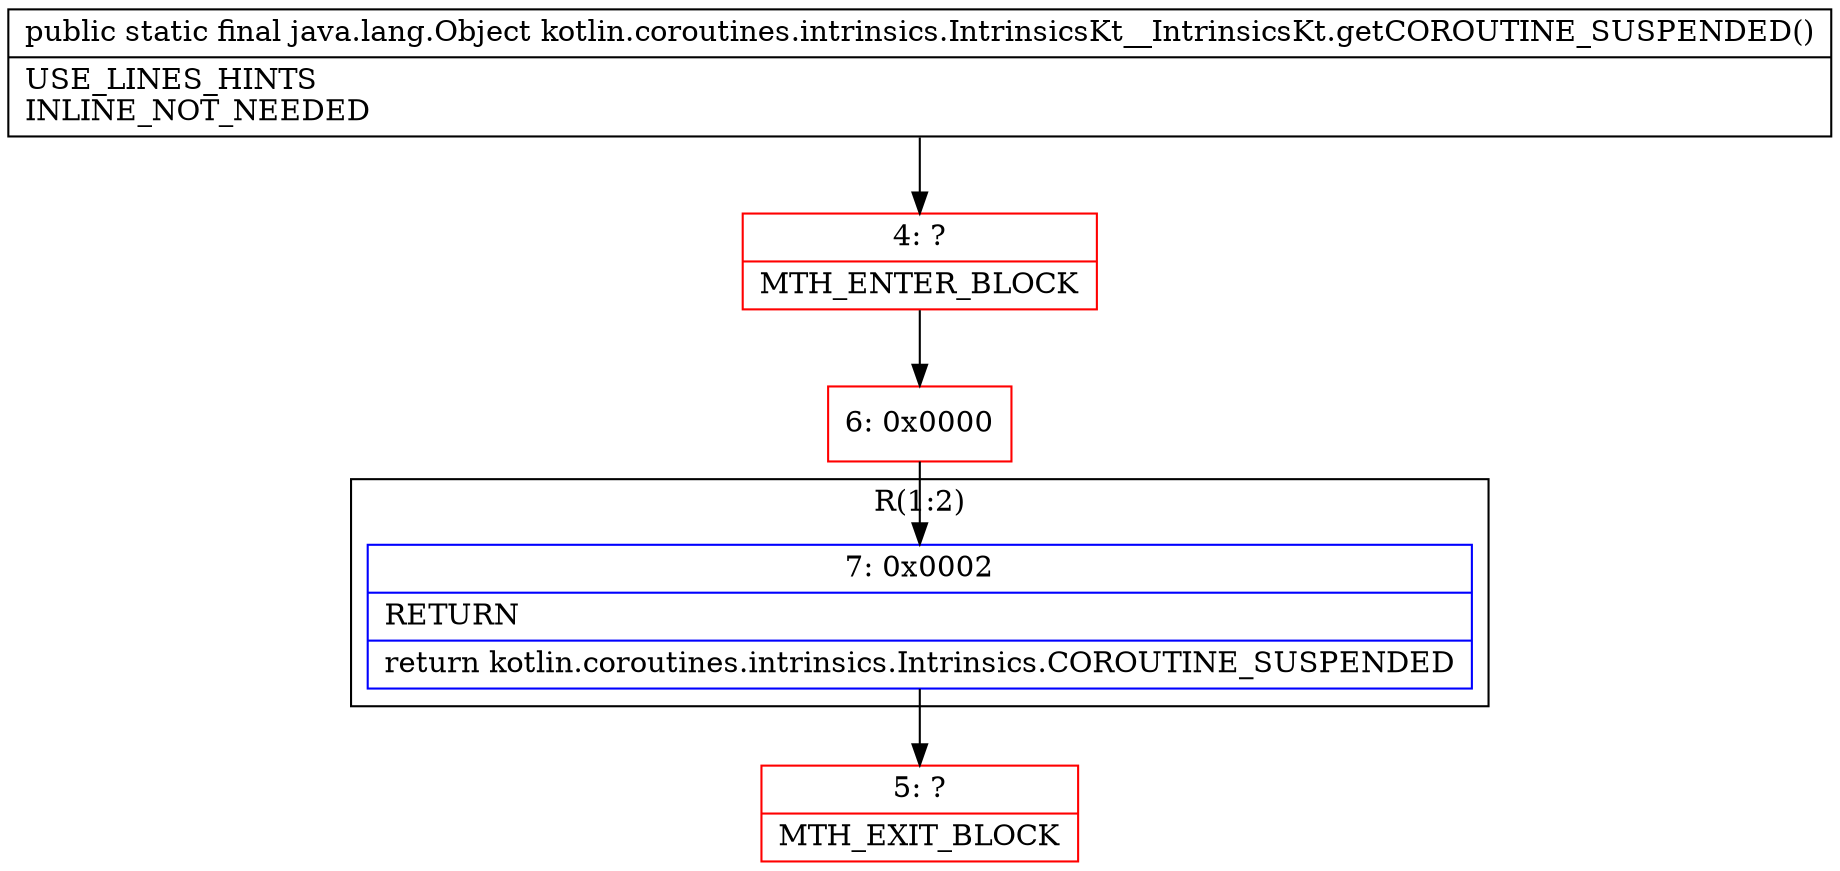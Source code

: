 digraph "CFG forkotlin.coroutines.intrinsics.IntrinsicsKt__IntrinsicsKt.getCOROUTINE_SUSPENDED()Ljava\/lang\/Object;" {
subgraph cluster_Region_325483955 {
label = "R(1:2)";
node [shape=record,color=blue];
Node_7 [shape=record,label="{7\:\ 0x0002|RETURN\l|return kotlin.coroutines.intrinsics.Intrinsics.COROUTINE_SUSPENDED\l}"];
}
Node_4 [shape=record,color=red,label="{4\:\ ?|MTH_ENTER_BLOCK\l}"];
Node_6 [shape=record,color=red,label="{6\:\ 0x0000}"];
Node_5 [shape=record,color=red,label="{5\:\ ?|MTH_EXIT_BLOCK\l}"];
MethodNode[shape=record,label="{public static final java.lang.Object kotlin.coroutines.intrinsics.IntrinsicsKt__IntrinsicsKt.getCOROUTINE_SUSPENDED()  | USE_LINES_HINTS\lINLINE_NOT_NEEDED\l}"];
MethodNode -> Node_4;Node_7 -> Node_5;
Node_4 -> Node_6;
Node_6 -> Node_7;
}

